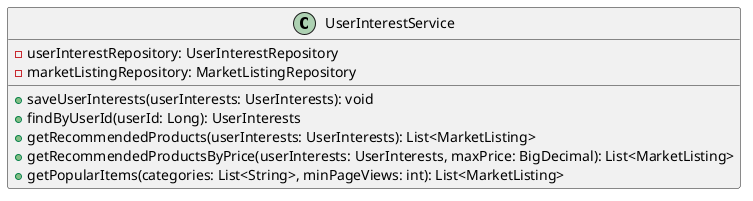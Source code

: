 @startuml
class UserInterestService [[java:edu.sru.cpsc.webshopping.service.UserInterestService]] {
	-userInterestRepository: UserInterestRepository
	-marketListingRepository: MarketListingRepository
	+saveUserInterests(userInterests: UserInterests): void
	+findByUserId(userId: Long): UserInterests
	+getRecommendedProducts(userInterests: UserInterests): List<MarketListing>
	+getRecommendedProductsByPrice(userInterests: UserInterests, maxPrice: BigDecimal): List<MarketListing>
	+getPopularItems(categories: List<String>, minPageViews: int): List<MarketListing>
}
@enduml